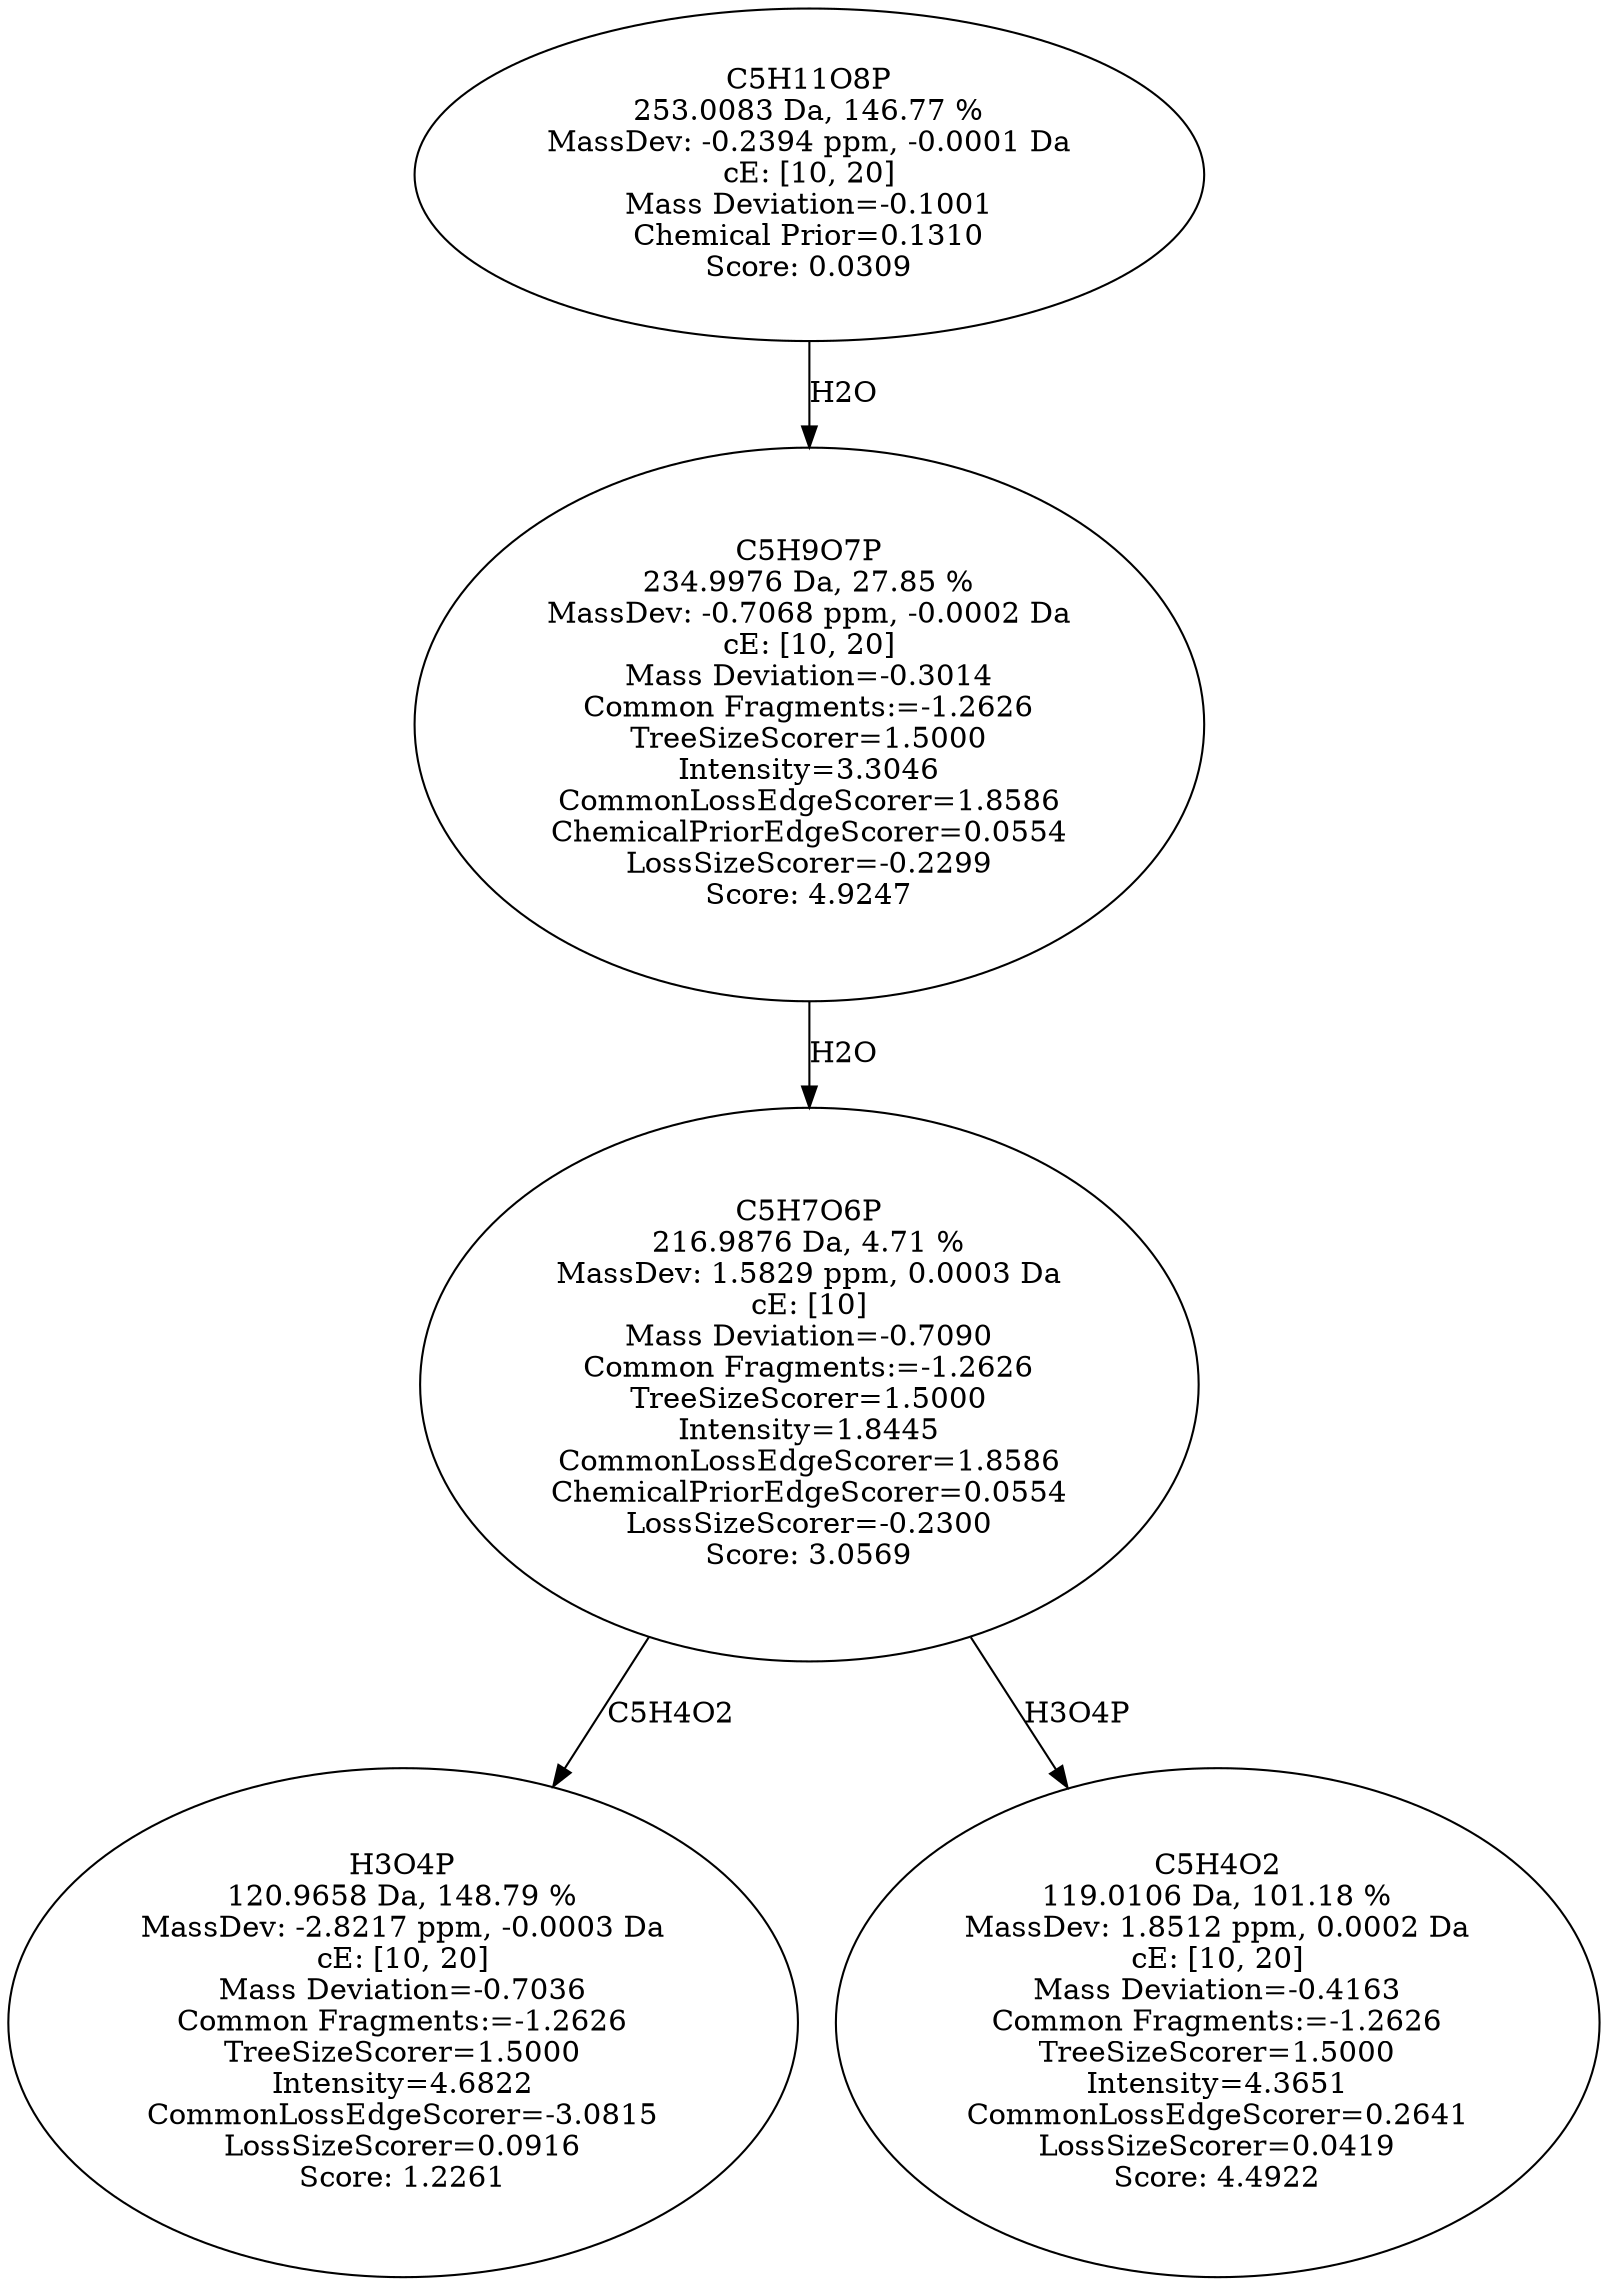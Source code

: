strict digraph {
v1 [label="H3O4P\n120.9658 Da, 148.79 %\nMassDev: -2.8217 ppm, -0.0003 Da\ncE: [10, 20]\nMass Deviation=-0.7036\nCommon Fragments:=-1.2626\nTreeSizeScorer=1.5000\nIntensity=4.6822\nCommonLossEdgeScorer=-3.0815\nLossSizeScorer=0.0916\nScore: 1.2261"];
v2 [label="C5H4O2\n119.0106 Da, 101.18 %\nMassDev: 1.8512 ppm, 0.0002 Da\ncE: [10, 20]\nMass Deviation=-0.4163\nCommon Fragments:=-1.2626\nTreeSizeScorer=1.5000\nIntensity=4.3651\nCommonLossEdgeScorer=0.2641\nLossSizeScorer=0.0419\nScore: 4.4922"];
v3 [label="C5H7O6P\n216.9876 Da, 4.71 %\nMassDev: 1.5829 ppm, 0.0003 Da\ncE: [10]\nMass Deviation=-0.7090\nCommon Fragments:=-1.2626\nTreeSizeScorer=1.5000\nIntensity=1.8445\nCommonLossEdgeScorer=1.8586\nChemicalPriorEdgeScorer=0.0554\nLossSizeScorer=-0.2300\nScore: 3.0569"];
v4 [label="C5H9O7P\n234.9976 Da, 27.85 %\nMassDev: -0.7068 ppm, -0.0002 Da\ncE: [10, 20]\nMass Deviation=-0.3014\nCommon Fragments:=-1.2626\nTreeSizeScorer=1.5000\nIntensity=3.3046\nCommonLossEdgeScorer=1.8586\nChemicalPriorEdgeScorer=0.0554\nLossSizeScorer=-0.2299\nScore: 4.9247"];
v5 [label="C5H11O8P\n253.0083 Da, 146.77 %\nMassDev: -0.2394 ppm, -0.0001 Da\ncE: [10, 20]\nMass Deviation=-0.1001\nChemical Prior=0.1310\nScore: 0.0309"];
v3 -> v1 [label="C5H4O2"];
v3 -> v2 [label="H3O4P"];
v4 -> v3 [label="H2O"];
v5 -> v4 [label="H2O"];
}